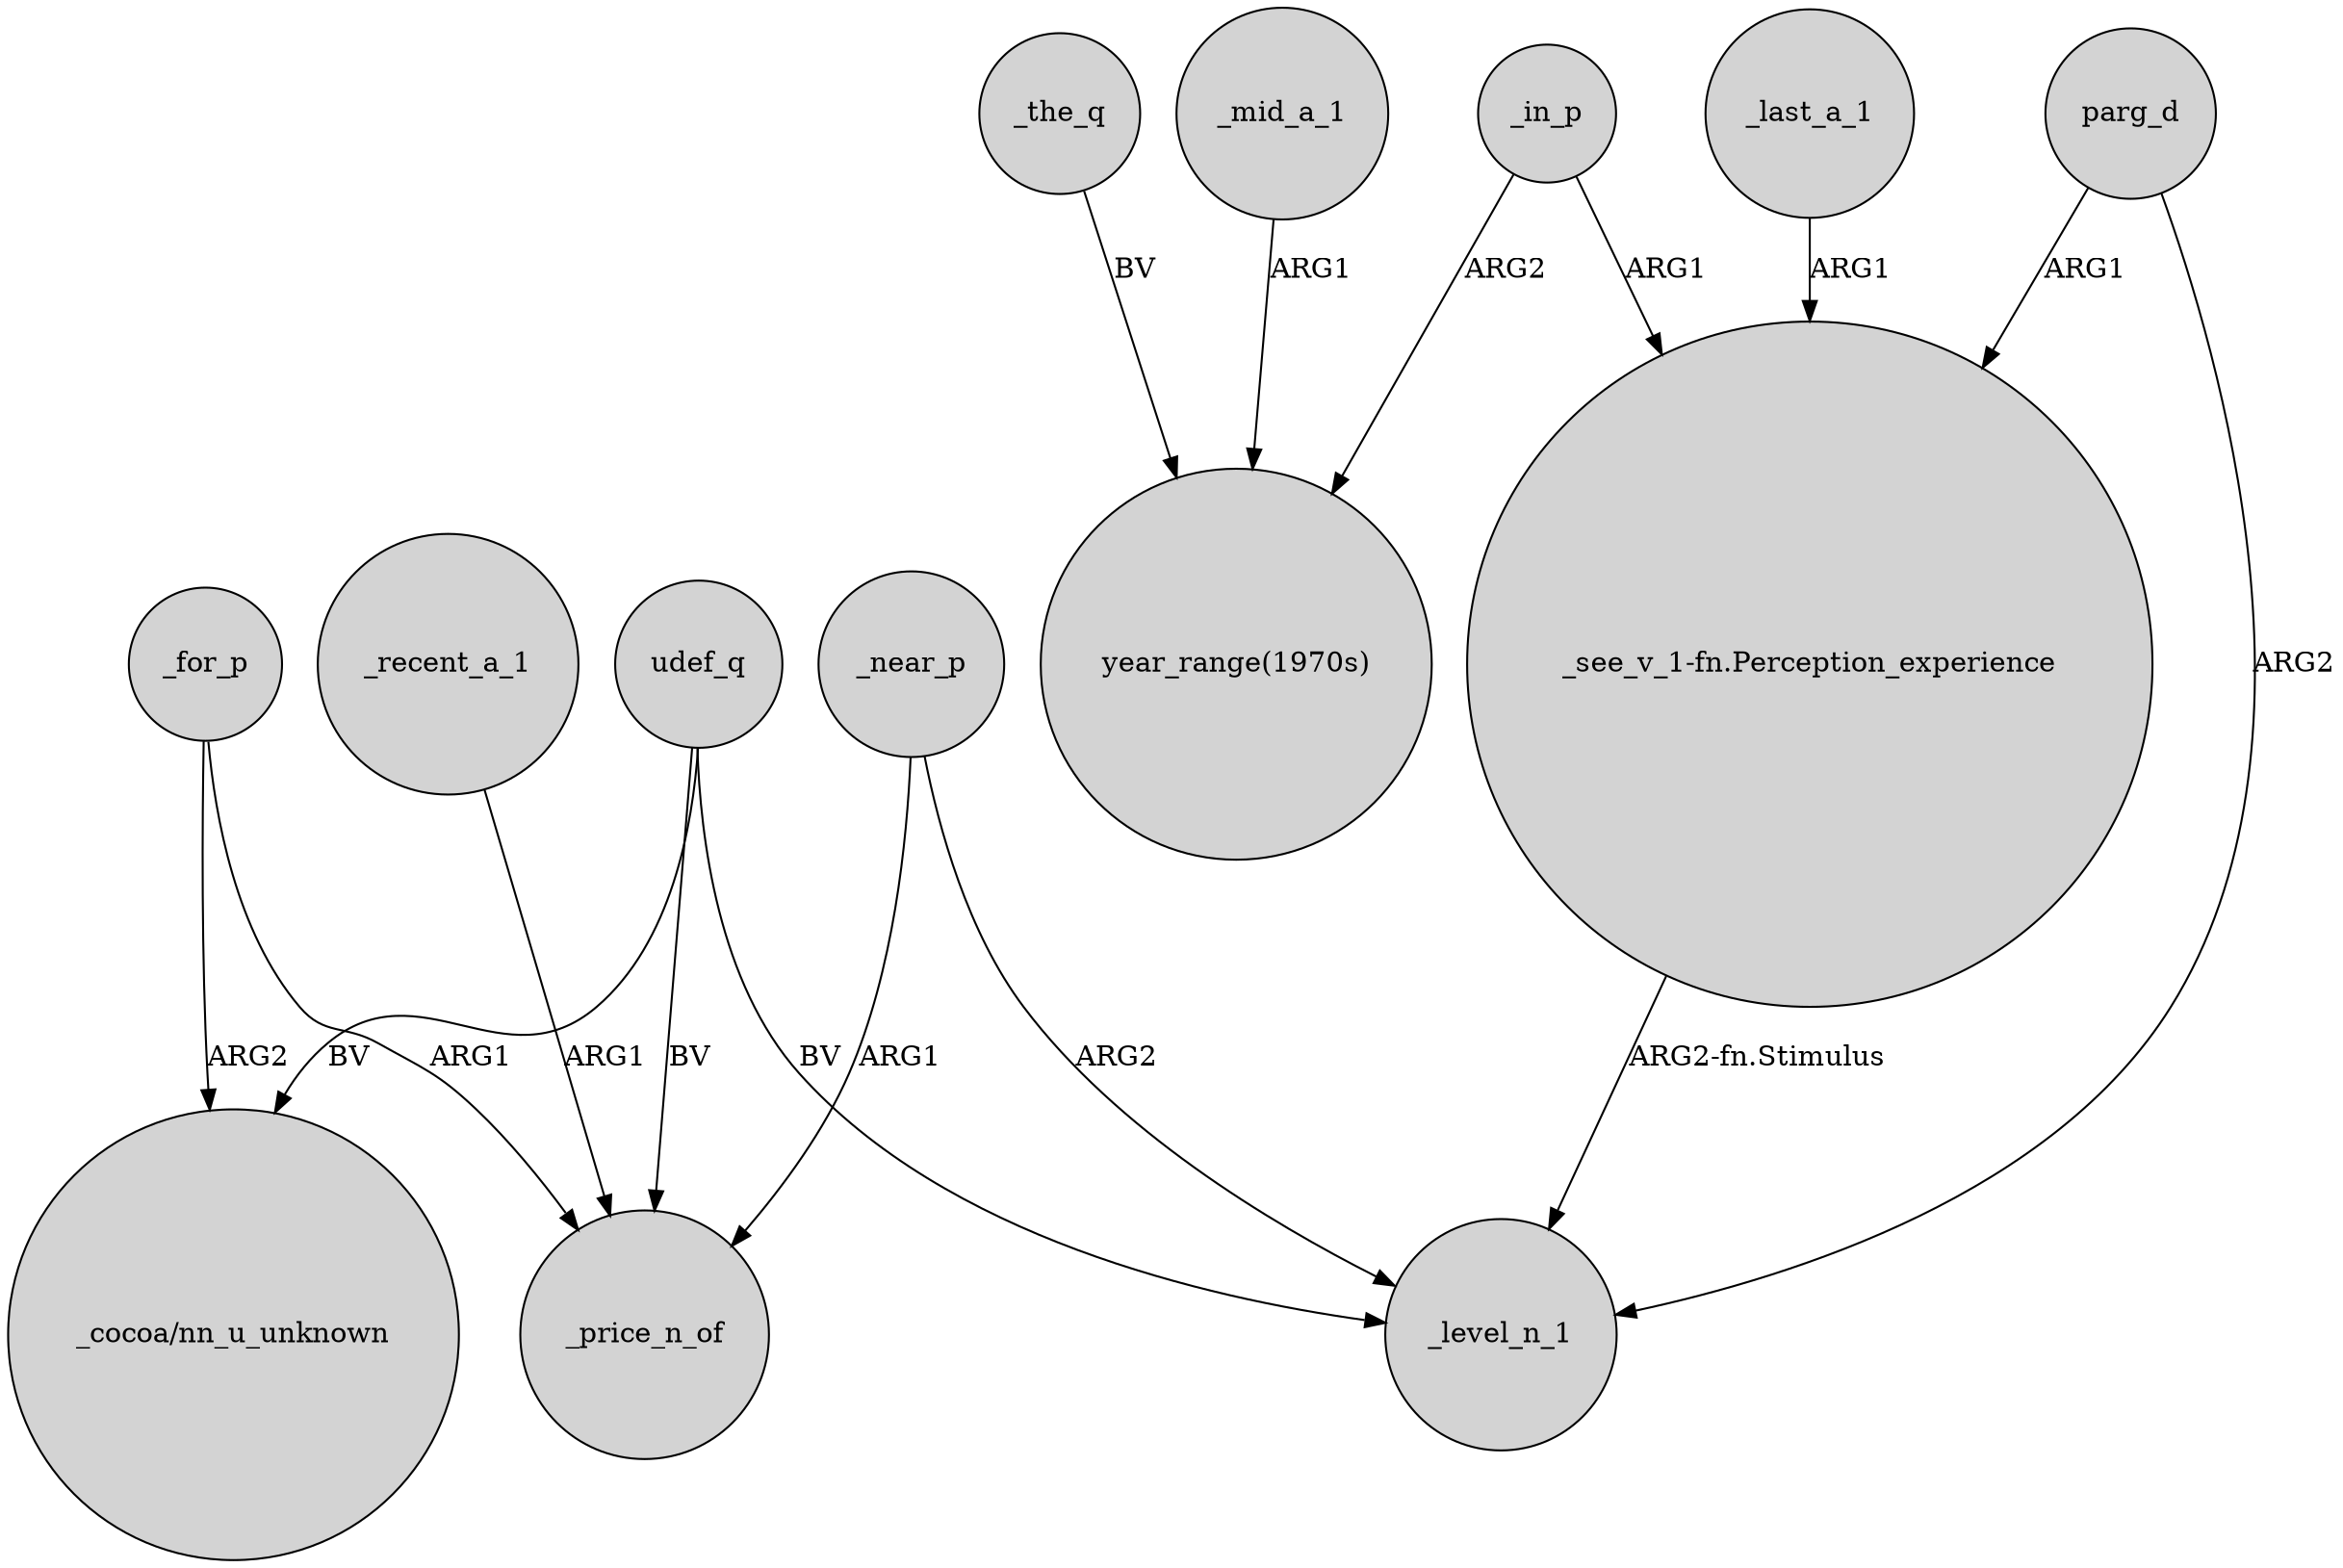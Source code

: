 digraph {
	node [shape=circle style=filled]
	_for_p -> "_cocoa/nn_u_unknown" [label=ARG2]
	udef_q -> "_cocoa/nn_u_unknown" [label=BV]
	_mid_a_1 -> "year_range(1970s)" [label=ARG1]
	_near_p -> _level_n_1 [label=ARG2]
	udef_q -> _price_n_of [label=BV]
	_in_p -> "year_range(1970s)" [label=ARG2]
	_in_p -> "_see_v_1-fn.Perception_experience" [label=ARG1]
	"_see_v_1-fn.Perception_experience" -> _level_n_1 [label="ARG2-fn.Stimulus"]
	_for_p -> _price_n_of [label=ARG1]
	parg_d -> _level_n_1 [label=ARG2]
	_the_q -> "year_range(1970s)" [label=BV]
	parg_d -> "_see_v_1-fn.Perception_experience" [label=ARG1]
	_last_a_1 -> "_see_v_1-fn.Perception_experience" [label=ARG1]
	_near_p -> _price_n_of [label=ARG1]
	_recent_a_1 -> _price_n_of [label=ARG1]
	udef_q -> _level_n_1 [label=BV]
}
